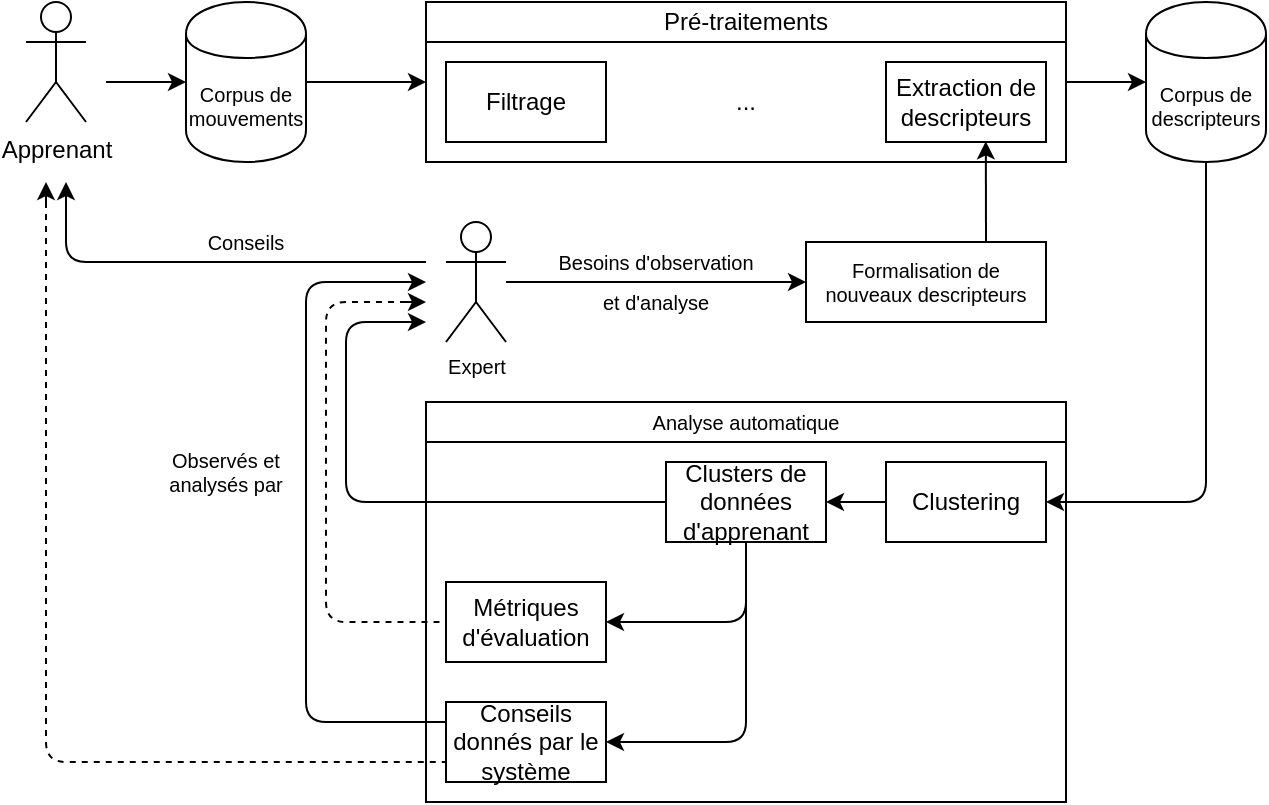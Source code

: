 <mxfile version="11.0.8" type="device"><diagram id="YhvLr1mLyo9J0R2OINm6" name="Page-1"><mxGraphModel dx="677" dy="319" grid="1" gridSize="10" guides="1" tooltips="1" connect="1" arrows="1" fold="1" page="1" pageScale="1" pageWidth="826" pageHeight="1169" math="0" shadow="0"><root><mxCell id="0"/><mxCell id="1" parent="0"/><mxCell id="DaAFTqL1MfxvS5QSBVkE-13" value="" style="rounded=0;whiteSpace=wrap;html=1;fontSize=12;" vertex="1" parent="1"><mxGeometry x="240" y="60" width="320" height="60" as="geometry"/></mxCell><mxCell id="DaAFTqL1MfxvS5QSBVkE-1" value="Apprenant" style="shape=umlActor;verticalLabelPosition=bottom;labelBackgroundColor=#ffffff;verticalAlign=top;html=1;outlineConnect=0;" vertex="1" parent="1"><mxGeometry x="40" y="40" width="30" height="60" as="geometry"/></mxCell><mxCell id="DaAFTqL1MfxvS5QSBVkE-9" value="Corpus de mouvements" style="shape=cylinder;whiteSpace=wrap;html=1;boundedLbl=1;backgroundOutline=1;fontSize=10;" vertex="1" parent="1"><mxGeometry x="120" y="40" width="60" height="80" as="geometry"/></mxCell><mxCell id="DaAFTqL1MfxvS5QSBVkE-10" value="Filtrage" style="rounded=0;whiteSpace=wrap;html=1;fontSize=12;" vertex="1" parent="1"><mxGeometry x="250" y="70" width="80" height="40" as="geometry"/></mxCell><mxCell id="DaAFTqL1MfxvS5QSBVkE-11" value="Extraction de descripteurs" style="rounded=0;whiteSpace=wrap;html=1;fontSize=12;" vertex="1" parent="1"><mxGeometry x="470" y="70" width="80" height="40" as="geometry"/></mxCell><mxCell id="DaAFTqL1MfxvS5QSBVkE-12" value="..." style="text;html=1;strokeColor=none;fillColor=none;align=center;verticalAlign=middle;whiteSpace=wrap;rounded=0;fontSize=12;" vertex="1" parent="1"><mxGeometry x="380" y="80" width="40" height="20" as="geometry"/></mxCell><mxCell id="DaAFTqL1MfxvS5QSBVkE-14" value="Pré-traitements" style="rounded=0;whiteSpace=wrap;html=1;fontSize=12;" vertex="1" parent="1"><mxGeometry x="240" y="40" width="320" height="20" as="geometry"/></mxCell><mxCell id="DaAFTqL1MfxvS5QSBVkE-15" value="Corpus de descripteurs" style="shape=cylinder;whiteSpace=wrap;html=1;boundedLbl=1;backgroundOutline=1;fontSize=10;" vertex="1" parent="1"><mxGeometry x="600" y="40" width="60" height="80" as="geometry"/></mxCell><mxCell id="DaAFTqL1MfxvS5QSBVkE-16" value="Analyse automatique" style="rounded=0;whiteSpace=wrap;html=1;fontSize=10;" vertex="1" parent="1"><mxGeometry x="240" y="240" width="320" height="20" as="geometry"/></mxCell><mxCell id="DaAFTqL1MfxvS5QSBVkE-17" value="" style="rounded=0;whiteSpace=wrap;html=1;fontSize=10;" vertex="1" parent="1"><mxGeometry x="240" y="260" width="320" height="180" as="geometry"/></mxCell><mxCell id="DaAFTqL1MfxvS5QSBVkE-19" value="Clustering" style="rounded=0;whiteSpace=wrap;html=1;fontSize=12;" vertex="1" parent="1"><mxGeometry x="470" y="270" width="80" height="40" as="geometry"/></mxCell><mxCell id="DaAFTqL1MfxvS5QSBVkE-21" value="Clusters de données d'apprenant" style="rounded=0;whiteSpace=wrap;html=1;fontSize=12;" vertex="1" parent="1"><mxGeometry x="360" y="270" width="80" height="40" as="geometry"/></mxCell><mxCell id="DaAFTqL1MfxvS5QSBVkE-24" value="Métriques d'évaluation" style="rounded=0;whiteSpace=wrap;html=1;fontSize=12;" vertex="1" parent="1"><mxGeometry x="250" y="330" width="80" height="40" as="geometry"/></mxCell><mxCell id="DaAFTqL1MfxvS5QSBVkE-25" value="" style="endArrow=classic;html=1;fontSize=10;exitX=0.5;exitY=1;exitDx=0;exitDy=0;" edge="1" parent="1" source="DaAFTqL1MfxvS5QSBVkE-21"><mxGeometry width="50" height="50" relative="1" as="geometry"><mxPoint x="180" y="350" as="sourcePoint"/><mxPoint x="330" y="410" as="targetPoint"/><Array as="points"><mxPoint x="400" y="410"/></Array></mxGeometry></mxCell><mxCell id="DaAFTqL1MfxvS5QSBVkE-27" value="" style="endArrow=classic;html=1;fontSize=10;entryX=1;entryY=0.5;entryDx=0;entryDy=0;exitX=0;exitY=0.5;exitDx=0;exitDy=0;" edge="1" parent="1" source="DaAFTqL1MfxvS5QSBVkE-19" target="DaAFTqL1MfxvS5QSBVkE-21"><mxGeometry width="50" height="50" relative="1" as="geometry"><mxPoint x="520" y="210" as="sourcePoint"/><mxPoint x="570" y="160" as="targetPoint"/></mxGeometry></mxCell><mxCell id="DaAFTqL1MfxvS5QSBVkE-29" value="" style="endArrow=classic;html=1;fontSize=10;entryX=0;entryY=0.5;entryDx=0;entryDy=0;" edge="1" parent="1" target="DaAFTqL1MfxvS5QSBVkE-9"><mxGeometry width="50" height="50" relative="1" as="geometry"><mxPoint x="80" y="80" as="sourcePoint"/><mxPoint x="120" y="60" as="targetPoint"/></mxGeometry></mxCell><mxCell id="DaAFTqL1MfxvS5QSBVkE-30" value="" style="endArrow=classic;html=1;fontSize=10;exitX=1;exitY=0.5;exitDx=0;exitDy=0;" edge="1" parent="1" source="DaAFTqL1MfxvS5QSBVkE-9"><mxGeometry width="50" height="50" relative="1" as="geometry"><mxPoint x="190" y="130" as="sourcePoint"/><mxPoint x="240" y="80" as="targetPoint"/></mxGeometry></mxCell><mxCell id="DaAFTqL1MfxvS5QSBVkE-31" value="" style="endArrow=classic;html=1;fontSize=10;entryX=0;entryY=0.5;entryDx=0;entryDy=0;" edge="1" parent="1" target="DaAFTqL1MfxvS5QSBVkE-15"><mxGeometry width="50" height="50" relative="1" as="geometry"><mxPoint x="560" y="80" as="sourcePoint"/><mxPoint x="590" y="130" as="targetPoint"/></mxGeometry></mxCell><mxCell id="DaAFTqL1MfxvS5QSBVkE-32" value="" style="endArrow=classic;html=1;fontSize=10;exitX=0.5;exitY=1;exitDx=0;exitDy=0;entryX=1;entryY=0.5;entryDx=0;entryDy=0;" edge="1" parent="1" source="DaAFTqL1MfxvS5QSBVkE-15" target="DaAFTqL1MfxvS5QSBVkE-19"><mxGeometry width="50" height="50" relative="1" as="geometry"><mxPoint x="610" y="210" as="sourcePoint"/><mxPoint x="560" y="290" as="targetPoint"/><Array as="points"><mxPoint x="630" y="290"/></Array></mxGeometry></mxCell><mxCell id="DaAFTqL1MfxvS5QSBVkE-33" value="Conseils donnés par le système" style="rounded=0;whiteSpace=wrap;html=1;fontSize=12;" vertex="1" parent="1"><mxGeometry x="250" y="390" width="80" height="40" as="geometry"/></mxCell><mxCell id="DaAFTqL1MfxvS5QSBVkE-35" value="" style="endArrow=classic;html=1;fontSize=10;exitX=0.5;exitY=1;exitDx=0;exitDy=0;entryX=1;entryY=0.5;entryDx=0;entryDy=0;" edge="1" parent="1" source="DaAFTqL1MfxvS5QSBVkE-21" target="DaAFTqL1MfxvS5QSBVkE-24"><mxGeometry width="50" height="50" relative="1" as="geometry"><mxPoint x="350" y="370" as="sourcePoint"/><mxPoint x="400" y="320" as="targetPoint"/><Array as="points"><mxPoint x="400" y="350"/></Array></mxGeometry></mxCell><mxCell id="DaAFTqL1MfxvS5QSBVkE-36" value="" style="endArrow=classic;html=1;fontSize=10;" edge="1" parent="1"><mxGeometry width="50" height="50" relative="1" as="geometry"><mxPoint x="360" y="290" as="sourcePoint"/><mxPoint x="240" y="200" as="targetPoint"/><Array as="points"><mxPoint x="200" y="290"/><mxPoint x="200" y="200"/></Array></mxGeometry></mxCell><mxCell id="DaAFTqL1MfxvS5QSBVkE-37" value="" style="endArrow=classic;html=1;fontSize=10;exitX=0;exitY=0.25;exitDx=0;exitDy=0;" edge="1" parent="1" source="DaAFTqL1MfxvS5QSBVkE-33"><mxGeometry width="50" height="50" relative="1" as="geometry"><mxPoint x="110" y="410" as="sourcePoint"/><mxPoint x="240" y="180" as="targetPoint"/><Array as="points"><mxPoint x="180" y="400"/><mxPoint x="180" y="180"/></Array></mxGeometry></mxCell><mxCell id="DaAFTqL1MfxvS5QSBVkE-38" value="Expert" style="shape=umlActor;verticalLabelPosition=bottom;labelBackgroundColor=#ffffff;verticalAlign=top;html=1;outlineConnect=0;fontSize=10;" vertex="1" parent="1"><mxGeometry x="250" y="150" width="30" height="60" as="geometry"/></mxCell><mxCell id="DaAFTqL1MfxvS5QSBVkE-40" value="" style="endArrow=none;dashed=1;html=1;fontSize=10;entryX=0;entryY=0.75;entryDx=0;entryDy=0;" edge="1" parent="1" target="DaAFTqL1MfxvS5QSBVkE-33"><mxGeometry width="50" height="50" relative="1" as="geometry"><mxPoint x="50" y="140" as="sourcePoint"/><mxPoint x="170" y="350" as="targetPoint"/><Array as="points"><mxPoint x="50" y="420"/></Array></mxGeometry></mxCell><mxCell id="DaAFTqL1MfxvS5QSBVkE-41" value="" style="endArrow=none;dashed=1;html=1;fontSize=10;entryX=0;entryY=0.5;entryDx=0;entryDy=0;" edge="1" parent="1" target="DaAFTqL1MfxvS5QSBVkE-24"><mxGeometry width="50" height="50" relative="1" as="geometry"><mxPoint x="230" y="190" as="sourcePoint"/><mxPoint x="190" y="380" as="targetPoint"/><Array as="points"><mxPoint x="190" y="190"/><mxPoint x="190" y="350"/></Array></mxGeometry></mxCell><mxCell id="DaAFTqL1MfxvS5QSBVkE-42" value="" style="endArrow=classic;html=1;fontSize=10;" edge="1" parent="1"><mxGeometry width="50" height="50" relative="1" as="geometry"><mxPoint x="230" y="190" as="sourcePoint"/><mxPoint x="240" y="190" as="targetPoint"/></mxGeometry></mxCell><mxCell id="DaAFTqL1MfxvS5QSBVkE-43" value="" style="endArrow=classic;html=1;fontSize=10;" edge="1" parent="1"><mxGeometry width="50" height="50" relative="1" as="geometry"><mxPoint x="50" y="140" as="sourcePoint"/><mxPoint x="50" y="130" as="targetPoint"/></mxGeometry></mxCell><mxCell id="DaAFTqL1MfxvS5QSBVkE-44" value="Formalisation de nouveaux descripteurs" style="rounded=0;whiteSpace=wrap;html=1;fontSize=10;" vertex="1" parent="1"><mxGeometry x="430" y="160" width="120" height="40" as="geometry"/></mxCell><mxCell id="DaAFTqL1MfxvS5QSBVkE-45" value="" style="endArrow=classic;html=1;fontSize=10;entryX=0;entryY=0.5;entryDx=0;entryDy=0;" edge="1" parent="1" target="DaAFTqL1MfxvS5QSBVkE-44"><mxGeometry width="50" height="50" relative="1" as="geometry"><mxPoint x="280" y="180" as="sourcePoint"/><mxPoint x="390" y="150" as="targetPoint"/></mxGeometry></mxCell><mxCell id="DaAFTqL1MfxvS5QSBVkE-46" value="" style="endArrow=classic;html=1;fontSize=10;entryX=0.624;entryY=0.992;entryDx=0;entryDy=0;exitX=0.75;exitY=0;exitDx=0;exitDy=0;entryPerimeter=0;" edge="1" parent="1" source="DaAFTqL1MfxvS5QSBVkE-44" target="DaAFTqL1MfxvS5QSBVkE-11"><mxGeometry width="50" height="50" relative="1" as="geometry"><mxPoint x="480" y="180" as="sourcePoint"/><mxPoint x="530" y="130" as="targetPoint"/></mxGeometry></mxCell><mxCell id="DaAFTqL1MfxvS5QSBVkE-47" value="" style="endArrow=classic;html=1;fontSize=10;" edge="1" parent="1"><mxGeometry width="50" height="50" relative="1" as="geometry"><mxPoint x="240" y="170" as="sourcePoint"/><mxPoint x="60" y="130" as="targetPoint"/><Array as="points"><mxPoint x="60" y="170"/></Array></mxGeometry></mxCell><mxCell id="DaAFTqL1MfxvS5QSBVkE-48" value="Conseils" style="text;html=1;strokeColor=none;fillColor=none;align=center;verticalAlign=middle;whiteSpace=wrap;rounded=0;fontSize=10;" vertex="1" parent="1"><mxGeometry x="130" y="150" width="40" height="20" as="geometry"/></mxCell><mxCell id="DaAFTqL1MfxvS5QSBVkE-49" value="Observés et analysés par" style="text;html=1;strokeColor=none;fillColor=none;align=center;verticalAlign=middle;whiteSpace=wrap;rounded=0;fontSize=10;" vertex="1" parent="1"><mxGeometry x="110" y="260" width="60" height="30" as="geometry"/></mxCell><mxCell id="DaAFTqL1MfxvS5QSBVkE-50" value="Besoins d'observation" style="text;html=1;strokeColor=none;fillColor=none;align=center;verticalAlign=middle;whiteSpace=wrap;rounded=0;fontSize=10;" vertex="1" parent="1"><mxGeometry x="300" y="160" width="110" height="20" as="geometry"/></mxCell><mxCell id="DaAFTqL1MfxvS5QSBVkE-51" value="et d'analyse" style="text;html=1;strokeColor=none;fillColor=none;align=center;verticalAlign=middle;whiteSpace=wrap;rounded=0;fontSize=10;" vertex="1" parent="1"><mxGeometry x="325" y="180" width="60" height="20" as="geometry"/></mxCell></root></mxGraphModel></diagram></mxfile>
